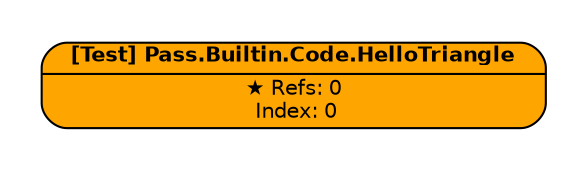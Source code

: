 digraph FrameGraph {
graph [style=invis, rankdir="TB" ordering=out, splines=spline]
node [shape=record, fontname="helvetica", fontsize=10, margin="0.2,0.03"]

P0 [label=<{ {<B>[Test] Pass.Builtin.Code.HelloTriangle</B>} | {&#x2605; Refs: 0<BR/> Index: 0} }> style="rounded,filled", fillcolor=orange]


P0 -> { } [color=orangered]


subgraph cluster_0 {
P0 
}

subgraph cluster_imported_resources {
graph [style=dotted, fontname="helvetica", label=< <B>Imported</B> >]

}

}